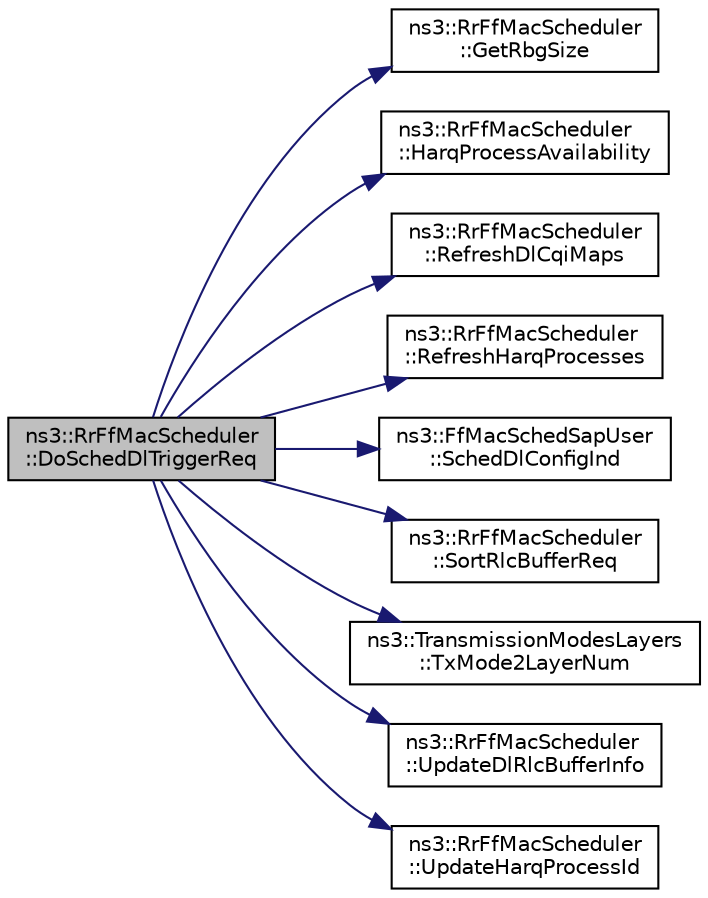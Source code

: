 digraph "ns3::RrFfMacScheduler::DoSchedDlTriggerReq"
{
 // LATEX_PDF_SIZE
  edge [fontname="Helvetica",fontsize="10",labelfontname="Helvetica",labelfontsize="10"];
  node [fontname="Helvetica",fontsize="10",shape=record];
  rankdir="LR";
  Node1 [label="ns3::RrFfMacScheduler\l::DoSchedDlTriggerReq",height=0.2,width=0.4,color="black", fillcolor="grey75", style="filled", fontcolor="black",tooltip="Sched DL trigger request."];
  Node1 -> Node2 [color="midnightblue",fontsize="10",style="solid",fontname="Helvetica"];
  Node2 [label="ns3::RrFfMacScheduler\l::GetRbgSize",height=0.2,width=0.4,color="black", fillcolor="white", style="filled",URL="$classns3_1_1_rr_ff_mac_scheduler.html#a65de621ce59a64d6b0a3a56c3904470a",tooltip="Get RBG size function."];
  Node1 -> Node3 [color="midnightblue",fontsize="10",style="solid",fontname="Helvetica"];
  Node3 [label="ns3::RrFfMacScheduler\l::HarqProcessAvailability",height=0.2,width=0.4,color="black", fillcolor="white", style="filled",URL="$classns3_1_1_rr_ff_mac_scheduler.html#af764ce5bbe2c2e0843064779816f1bc0",tooltip="Return the availability of free process for the RNTI specified."];
  Node1 -> Node4 [color="midnightblue",fontsize="10",style="solid",fontname="Helvetica"];
  Node4 [label="ns3::RrFfMacScheduler\l::RefreshDlCqiMaps",height=0.2,width=0.4,color="black", fillcolor="white", style="filled",URL="$classns3_1_1_rr_ff_mac_scheduler.html#a537ddfed33bced7f9a5762128e025ece",tooltip="Refresh DL CQI maps function."];
  Node1 -> Node5 [color="midnightblue",fontsize="10",style="solid",fontname="Helvetica"];
  Node5 [label="ns3::RrFfMacScheduler\l::RefreshHarqProcesses",height=0.2,width=0.4,color="black", fillcolor="white", style="filled",URL="$classns3_1_1_rr_ff_mac_scheduler.html#a8489330ad94640e0d432db6f11156d43",tooltip="Refresh HARQ processes according to the timers."];
  Node1 -> Node6 [color="midnightblue",fontsize="10",style="solid",fontname="Helvetica"];
  Node6 [label="ns3::FfMacSchedSapUser\l::SchedDlConfigInd",height=0.2,width=0.4,color="black", fillcolor="white", style="filled",URL="$classns3_1_1_ff_mac_sched_sap_user.html#a28f8484af5a32a45ee6c0e51770d83f7",tooltip="SCHED_DL_CONFIG_IND."];
  Node1 -> Node7 [color="midnightblue",fontsize="10",style="solid",fontname="Helvetica"];
  Node7 [label="ns3::RrFfMacScheduler\l::SortRlcBufferReq",height=0.2,width=0.4,color="black", fillcolor="white", style="filled",URL="$classns3_1_1_rr_ff_mac_scheduler.html#a834409ab0fff37d33390f6c2bec6a3bb",tooltip="Sort RLC buffer request function."];
  Node1 -> Node8 [color="midnightblue",fontsize="10",style="solid",fontname="Helvetica"];
  Node8 [label="ns3::TransmissionModesLayers\l::TxMode2LayerNum",height=0.2,width=0.4,color="black", fillcolor="white", style="filled",URL="$classns3_1_1_transmission_modes_layers.html#a31f608b7bfaa77440fe4cb85ad035329",tooltip="Transmit mode 2 layer number."];
  Node1 -> Node9 [color="midnightblue",fontsize="10",style="solid",fontname="Helvetica"];
  Node9 [label="ns3::RrFfMacScheduler\l::UpdateDlRlcBufferInfo",height=0.2,width=0.4,color="black", fillcolor="white", style="filled",URL="$classns3_1_1_rr_ff_mac_scheduler.html#a579580e9727897effc77801086e413ab",tooltip="Update DL RLC buffer info function."];
  Node1 -> Node10 [color="midnightblue",fontsize="10",style="solid",fontname="Helvetica"];
  Node10 [label="ns3::RrFfMacScheduler\l::UpdateHarqProcessId",height=0.2,width=0.4,color="black", fillcolor="white", style="filled",URL="$classns3_1_1_rr_ff_mac_scheduler.html#a4578e84d57b9602408f7a3af95ef152c",tooltip="Update and return a new process Id for the RNTI specified."];
}
